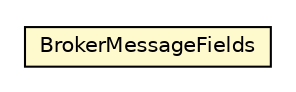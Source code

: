 #!/usr/local/bin/dot
#
# Class diagram 
# Generated by UMLGraph version R5_6-24-gf6e263 (http://www.umlgraph.org/)
#

digraph G {
	edge [fontname="Helvetica",fontsize=10,labelfontname="Helvetica",labelfontsize=10];
	node [fontname="Helvetica",fontsize=10,shape=plaintext];
	nodesep=0.25;
	ranksep=0.5;
	// org.universAAL.middleware.brokers.message.BrokerMessageFields
	c2554940 [label=<<table title="org.universAAL.middleware.brokers.message.BrokerMessageFields" border="0" cellborder="1" cellspacing="0" cellpadding="2" port="p" bgcolor="lemonChiffon" href="./BrokerMessageFields.html">
		<tr><td><table border="0" cellspacing="0" cellpadding="1">
<tr><td align="center" balign="center"> BrokerMessageFields </td></tr>
		</table></td></tr>
		</table>>, URL="./BrokerMessageFields.html", fontname="Helvetica", fontcolor="black", fontsize=10.0];
}

